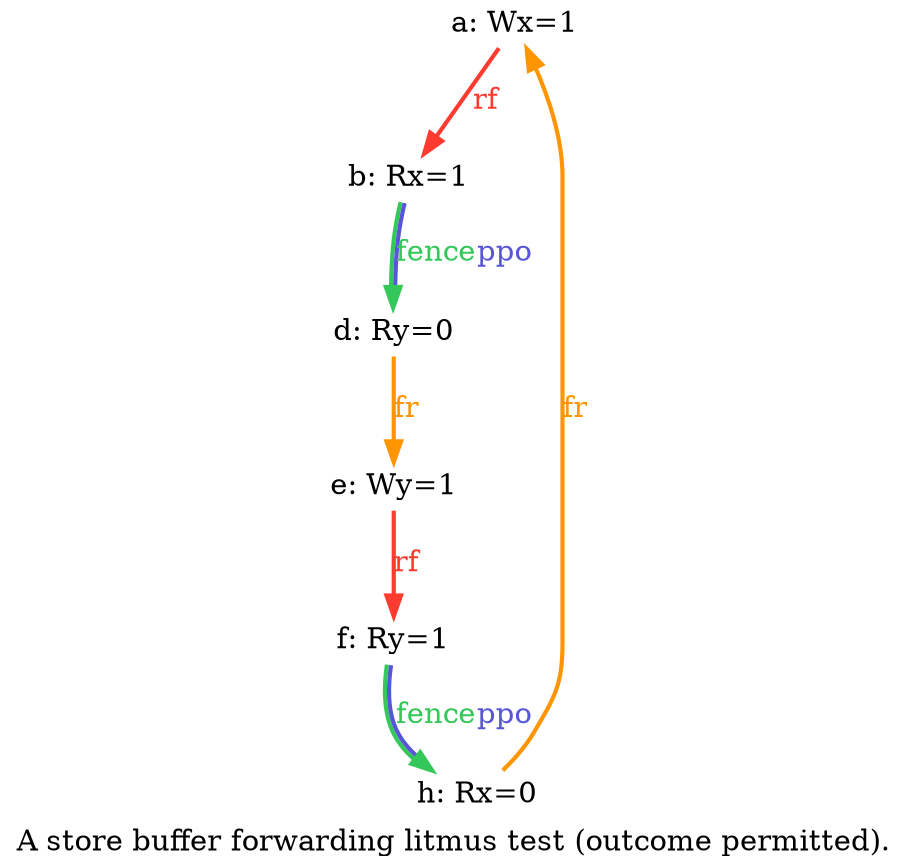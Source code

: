 digraph G {

splines=spline;
pad="0.000000";
label="A store buffer forwarding litmus test (outcome permitted).";

/* the unlocked events */
eiid0 [label="a: Wx=1", shape="none", fontsize=14, pos="2.000000,2.250000!", fixedsize="false", height="0.222222", width="1.111112"];
eiid1 [label="b: Rx=1", shape="none", fontsize=14, pos="2.000000,1.125000!", fixedsize="false", height="0.222222", width="1.111112"];
eiid2 [label="d: Ry=0", shape="none", fontsize=14, pos="2.000000,0.000000!", fixedsize="false", height="0.222222", width="1.111112"];
eiid3 [label="e: Wy=1", shape="none", fontsize=14, pos="5.000000,2.250000!", fixedsize="false", height="0.222222", width="1.111112"];
eiid4 [label="f: Ry=1", shape="none", fontsize=14, pos="5.000000,1.125000!", fixedsize="false", height="0.222222", width="1.111112"];
eiid5 [label="h: Rx=0", shape="none", fontsize=14, pos="5.000000,0.000000!", fixedsize="false", height="0.222222", width="1.111112"];

/* the intra_causality_data edges */


/* the intra_causality_control edges */

/* the poi edges */
/* the rfmap edges */


/* The viewed-before edges */
eiid0 -> eiid1 [label=<<font color="#FF3B30">rf</font>>, color="#FF3B30", fontsize=14, penwidth="2.000000", arrowsize="1.000000"];
eiid1 -> eiid2 [label=<<font color="#34C759">fence</font><font color="#5856D6">ppo</font>>, color="#34C759:#5856D6", fontsize=14, penwidth="2.000000", arrowsize="1.000000"];
eiid2 -> eiid3 [label=<<font color="#FF9500">fr</font>>, color="#FF9500", fontsize=14, penwidth="2.000000", arrowsize="1.000000"];
eiid3 -> eiid4 [label=<<font color="#FF3B30">rf</font>>, color="#FF3B30", fontsize=14, penwidth="2.000000", arrowsize="1.000000"];
eiid4 -> eiid5 [label=<<font color="#34C759">fence</font><font color="#5856D6">ppo</font>>, color="#34C759:#5856D6", fontsize=14, penwidth="2.000000", arrowsize="1.000000"];
eiid5 -> eiid0 [label=<<font color="#FF9500">fr</font>>, color="#FF9500", fontsize=14, penwidth="2.000000", arrowsize="1.000000"];
}
